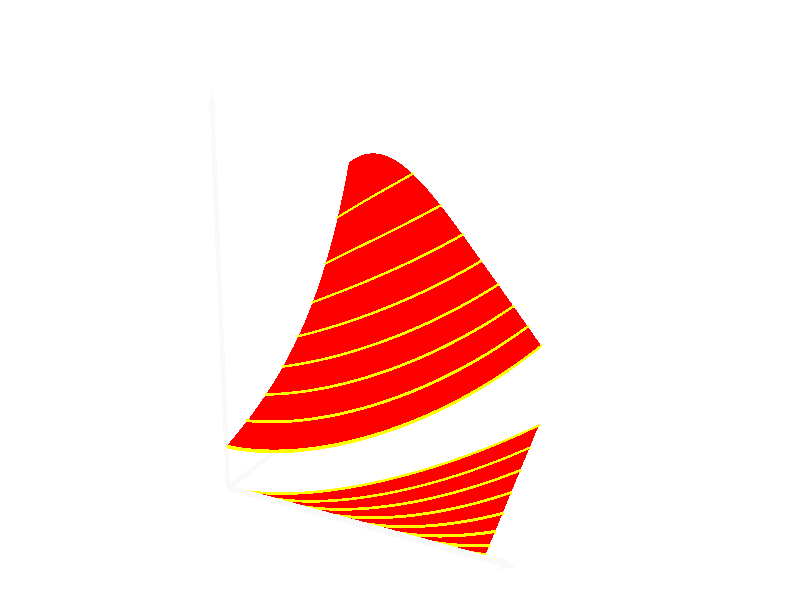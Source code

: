 #include "colors.inc"

#declare skalierung = 0.8;
#declare axisthickness = 0.016;

camera { 
        location < 2.8, 1.8, -3.2>
        look_at <2 / 2, 2/2, 2 / 2>
        right 16/9 * x * skalierung
        up y * skalierung
}

light_source { <-3, 8, -5> color White }
/* light_source { <1, 8,  4> color White } */
light_source { <0, -5, 3> color <0.5,0.5,0.5> }
sky_sphere {
        pigment {
                color <1,1,1>
        }
}


#declare d = 0.01;

union {
	cylinder { <0,0,0>, <0,0,2.1>, axisthickness }
	cone { <0,0,2.1>, 2*axisthickness, <0,0,2.2> 0 }
	cylinder { <0,0,0>, <2.1,0,0>, axisthickness }
	cone { <2.1,0,0>, 2*axisthickness, <2.2,0,0> 0 }
	cylinder { <0,0,0>, <0,2.1,0>, axisthickness }
	cone { <0,2.1,0>, 2*axisthickness, <0,2.2,0>, 0 }
	sphere { <0,0,0>, axisthickness }
	pigment {
		color rgb <0.95,0.95,0.95>
	}
	finish {
		specular 0.9
		metallic
	}
}


#macro charpoint(p, tzero) 
	<p, (p*p*p/6 + tzero*p + exp(tzero)) / 4, 0.5 * p * p + tzero >
#end

#macro charpoint2(p, xzero)
	<xzero + p, 0, 0.5 * p * p>
#end

#macro tzero(xx, yy)
	(yy - 0.5 * xx * xx)
#end


#declare nsteps = 50;

#declare tt = 0;
#declare ttstep = 0.25;
#declare maxtt = 2;
#while (tt < maxtt - ttstep /2)
#declare maxp = sqrt(2 * (2 - tt));
#declare pstep = maxp / nsteps;
#declare p = 0;
union {
#while (p < maxp - pstep/2)
	sphere { charpoint(p, tt), d }
	cylinder { charpoint(p, tt), charpoint(p + pstep, tt), d }
#declare p = p + pstep;
#end
	sphere { charpoint(p, tt), d }
        pigment { color rgb <1,1,0> }
        finish {
		diffuse 0.7
                specular 0.9
                metallic
        }
}
#declare tt = tt + ttstep;
#end

#declare x0max = 2;
#declare x0step = 0.25;
#declare x0 = 0;
#while (x0 < x0max - x0step/2)
union {
#declare p = 0;
#declare pstep = (2 - x0) / nsteps;
#while (p < (2 - x0) - pstep / 2)
	sphere { charpoint2(p, x0), d }
	cylinder { charpoint2(p, x0), charpoint2(p + pstep, x0), d }
#declare p = p + pstep;
#end
	sphere { charpoint2(p, x0), d }
        pigment { color rgb <1,1,0> }
        finish {
		diffuse 0.7
                specular 0.9
                metallic
        }
}
#declare x0 = x0 + x0step;
#end



mesh {
#declare xx = 0;
#declare maxxx = 2;
#declare xxstep = maxxx / nsteps;
#while (xx < maxxx - xxstep / 2)
	triangle {
		<xx,          0, 0>,
		<xx + xxstep, 0, 0>,
		<xx + xxstep, 0, (xx + xxstep) * (xx + xxstep) / 2>
	}
	triangle {
		<xx,          0, 0>,
		<xx + xxstep, 0, (xx + xxstep) * (xx + xxstep) / 2>,
		<xx,          0, xx * xx / 2>
	}
#declare xx = xx + xxstep;
#end
        pigment { color rgb <1,0,0> }
        finish {
		diffuse 0.7
                specular 0.9
                metallic
        }
}

#macro surfacepoint(xx, yy)
    <
	xx,
	(xx * xx * xx / 6 + xx * tzero(xx,yy) + exp(tzero(xx, yy))) / 4,
	yy
    >
#end

mesh {
#declare maxxx = 2;
#declare xxstep = maxxx / nsteps;
#declare xx = 0;
#while (xx < maxxx - xxstep / 2)

#declare maxyy = 2;
#declare yyminleft = 0.5 * xx * xx;
#declare yyminright = 0.5 * (xx + xxstep) * (xx + xxstep);
#declare yystepleft = (maxyy - yyminleft) / nsteps;
#declare yystepright = (maxyy - yyminright) / nsteps;

#declare i = 0;
#while (i < nsteps)
	triangle {
		surfacepoint(xx         , yyminleft  +  i      * yystepleft ),
		surfacepoint(xx + xxstep, yyminright +  i      * yystepright),
		surfacepoint(xx + xxstep, yyminright + (i + 1) * yystepright)
	}
	triangle {
		surfacepoint(xx         , yyminleft  +  i      * yystepleft ),
		surfacepoint(xx + xxstep, yyminright + (i + 1) * yystepright),
		surfacepoint(xx         , yyminleft  + (i + 1) * yystepleft )
	}
#declare i = i + 1;
#end

#declare xx = xx + xxstep;
#end
        pigment { color rgb <1,0,0> }
        finish {
		diffuse 0.7
                specular 0.9
                metallic
        }
}

/*
mesh {
#declare yy = 0;
#while (yy < ymax - ystep / 2)

#declare xx = yy;
#while (xx < xmax - xstep / 2)
	triangle {
		surfacepoint(xx,         yy        ),
		surfacepoint(xx + xstep, yy        ),
		surfacepoint(xx + xstep, yy + ystep)
	}
#declare xx = xx + xstep;
#end

#declare xx = yy + xstep;
#while (xx < xmax - xstep / 2)
	triangle {
		surfacepoint(xx,         yy        ),
		surfacepoint(xx + xstep, yy + ystep),
		surfacepoint(xx        , yy + ystep)
	}
#declare xx = xx + xstep;
#end

#declare yy = yy + ystep;
#end
        pigment { color rgb <1,0,0> }
        finish {
		diffuse 0.7
                specular 0.9
                metallic
        }
}

#declare schritte = 10;
#declare xstep = xmax / schritte;
#declare ystep = ymax / schritte;

union {

#declare xx = 0;
#while (xx < xmax - xstep / 2)
	cylinder { <xx, xx * xx, 0>, <1, xx * xx + 1 - xx, 1 - xx>, d }
	sphere { <xx, xx * xx, 0>, d }
	sphere { <1, xx * xx + (1- xx), 1 - xx>, d }
#declare xx = xx + xstep;
#end
#declare yy = ystep;
#while (yy < ymax - ystep / 2)
	cylinder { <0, yy, yy>, <1 - yy, 1, 1>, d }
	sphere { <0, yy, yy>, d }
	sphere { <1 - yy, 1, 1>, d }

#declare yy = yy + ystep;
#end

        pigment { color rgb <1,1,0> }
        finish {
		diffuse 0.7
                specular 0.9
                metallic
        }
}

*/

/*
#declare schritte = 40;
#declare dx = 7 / schritte;
#declare dy = 9 / schritte;

#macro domainquad(xx)
	triangle {
		<xx     , -0.01, 0>,
		<xx + dx, -0.01, 0>,
		<xx     , -0.01, log(xx)>
	}
	triangle {
		<xx + dx, -0.01, 0>,
		<xx + dx, -0.01, log(xx + dx)>,
		<xx     , -0.01, log(xx)>
	}
#end

#declare xx = 1;
object {
mesh {
#while (xx < 7 - dx/2)
	domainquad(xx)
#declare xx = xx + dx;
#end
}
        pigment { color rgb <1,1,1> }
        finish {
                specular 0.9
                metallic
        }
}

        pigment { color rgb <1,0,0> }
        finish {
		diffuse 0.7
                specular 0.9
                metallic
        }
*/


